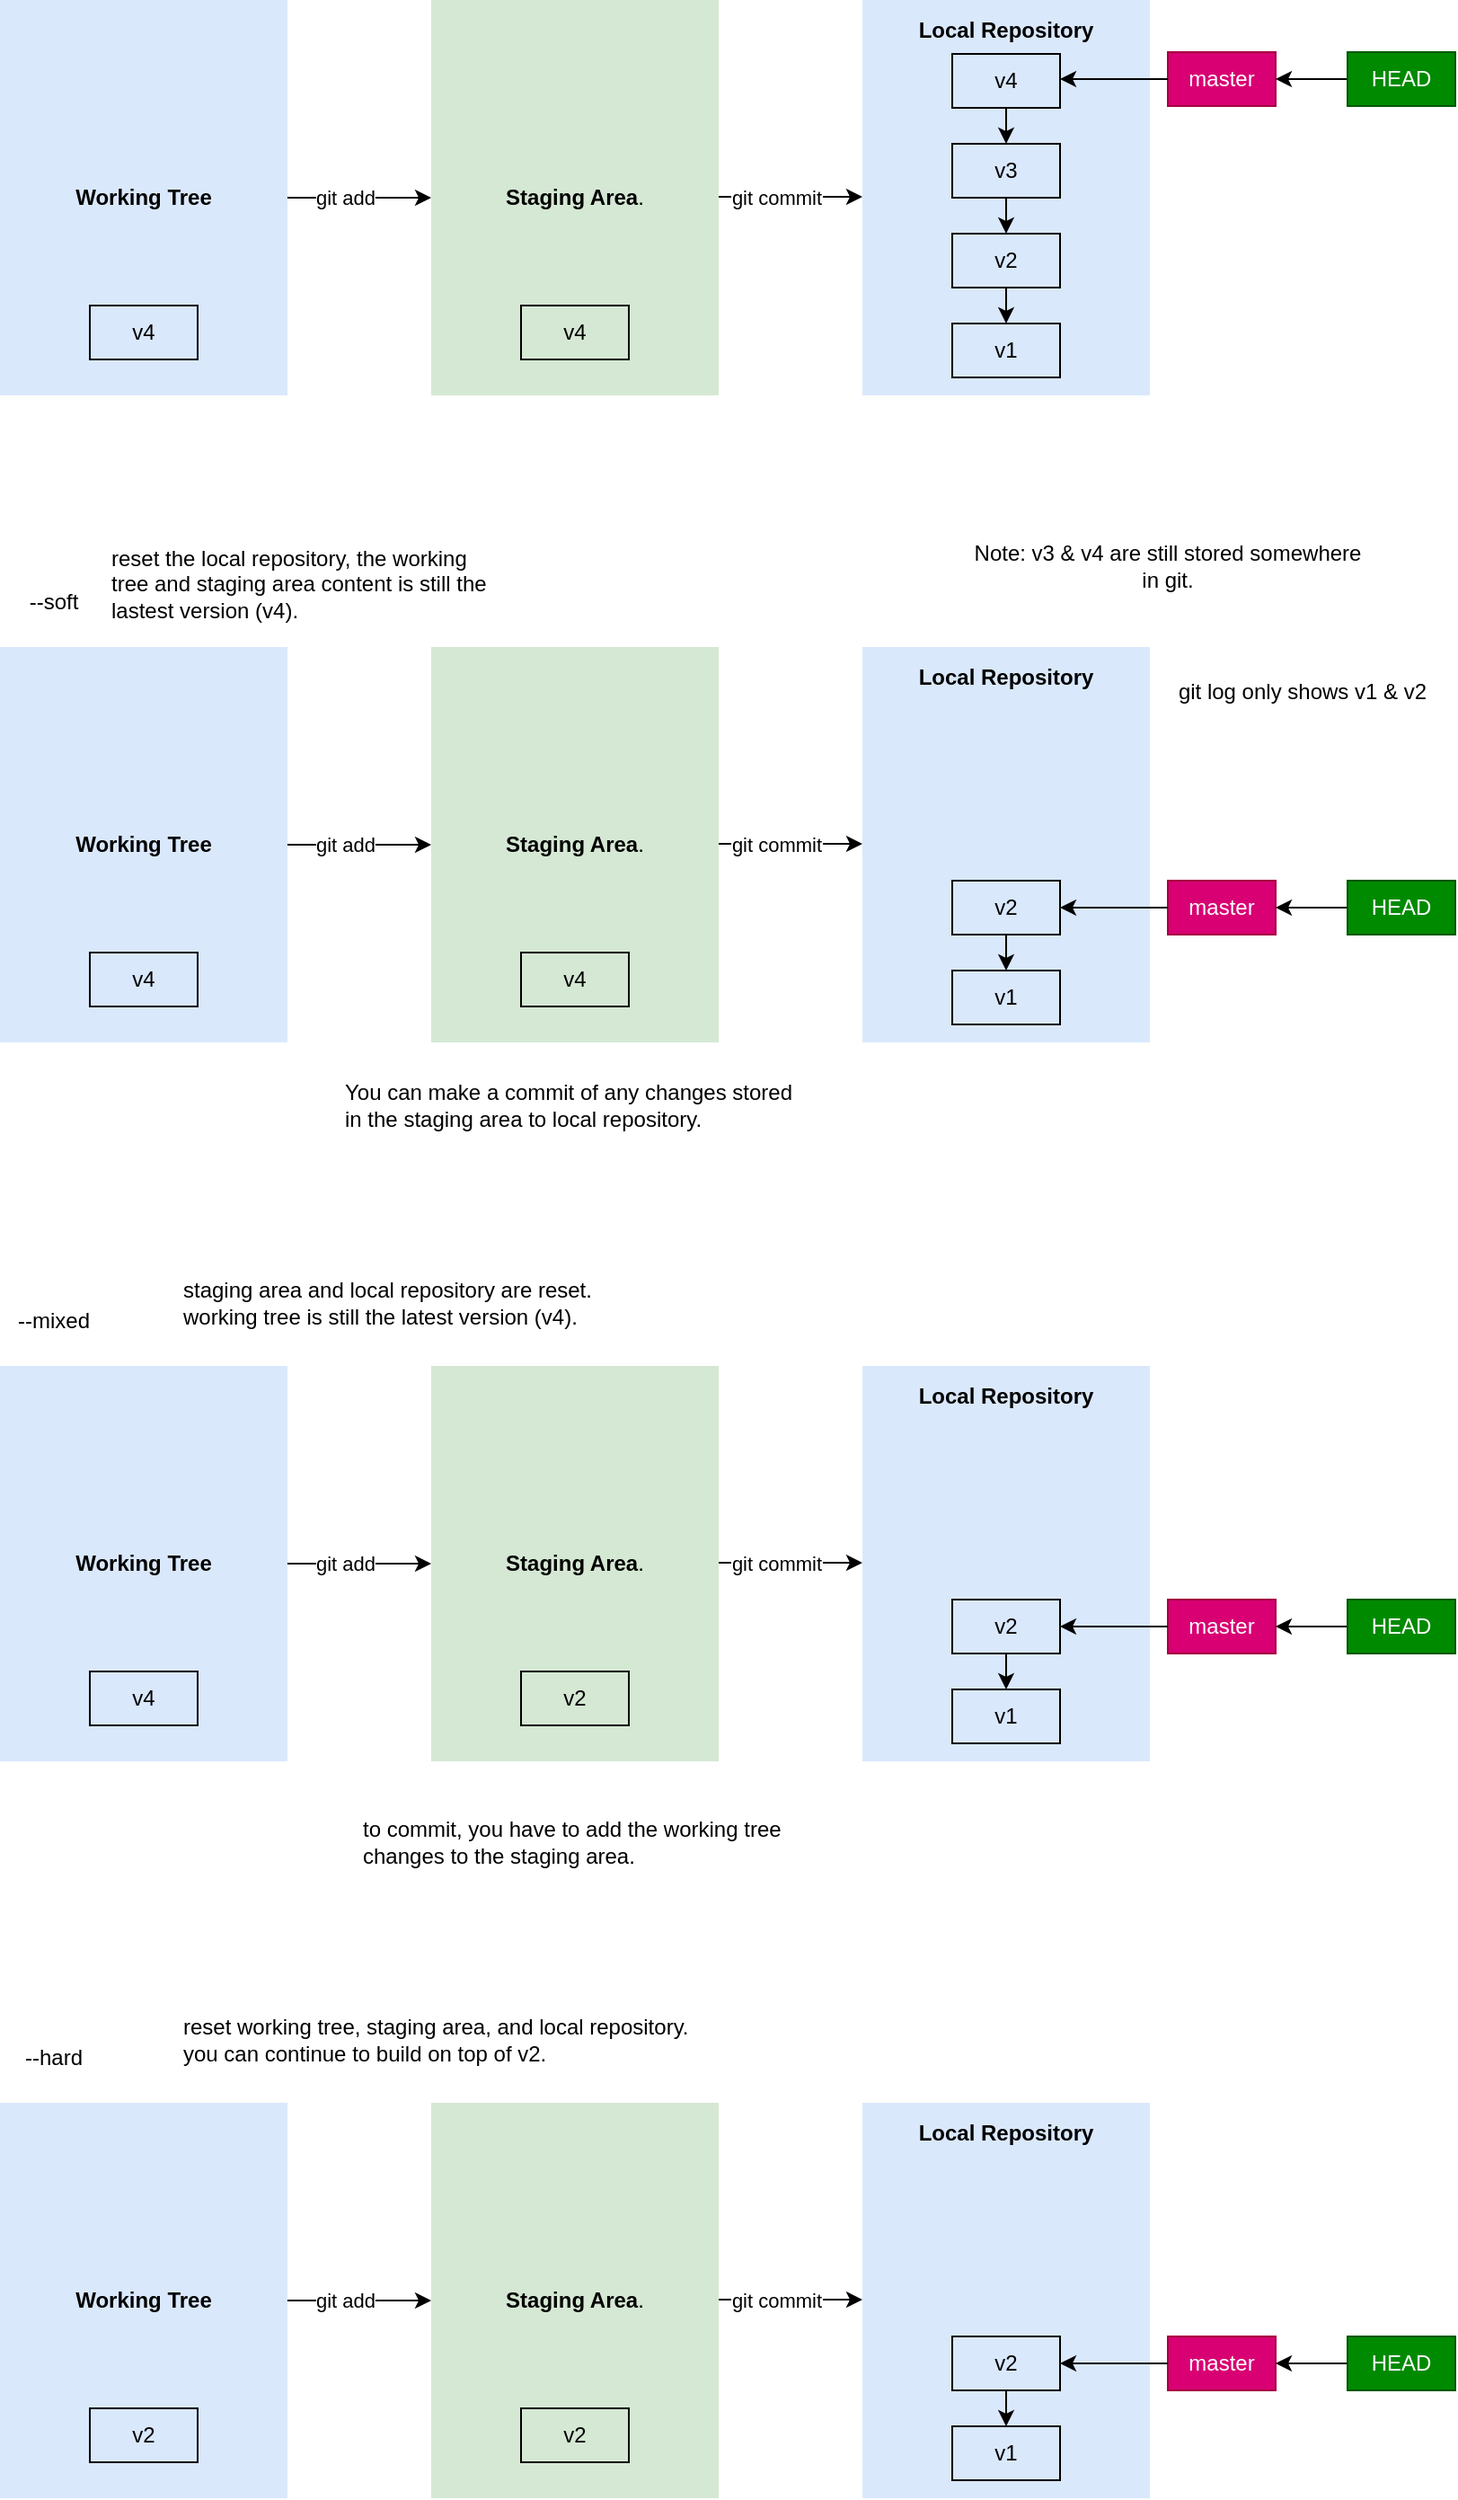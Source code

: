 <mxfile>
    <diagram id="qV998I7fnm2NeMckkrAr" name="Page-1">
        <mxGraphModel dx="1031" dy="941" grid="1" gridSize="10" guides="1" tooltips="1" connect="1" arrows="1" fold="1" page="1" pageScale="1" pageWidth="850" pageHeight="1100" math="0" shadow="0">
            <root>
                <mxCell id="0"/>
                <mxCell id="1" parent="0"/>
                <mxCell id="34" value="&lt;b&gt;Working Tree&lt;/b&gt;" style="rounded=0;whiteSpace=wrap;html=1;strokeColor=none;fillColor=#dae8fc;" vertex="1" parent="1">
                    <mxGeometry x="40" y="520" width="160" height="220" as="geometry"/>
                </mxCell>
                <mxCell id="35" value="&lt;b&gt;Staging Area&lt;/b&gt;&lt;span style=&quot;background-color: transparent;&quot;&gt;.&lt;/span&gt;" style="rounded=0;whiteSpace=wrap;html=1;fillColor=#d5e8d4;strokeColor=none;" vertex="1" parent="1">
                    <mxGeometry x="280" y="520" width="160" height="220" as="geometry"/>
                </mxCell>
                <mxCell id="36" value="&lt;b&gt;Local Repository&lt;/b&gt;&lt;div&gt;&lt;b&gt;&lt;br&gt;&lt;/b&gt;&lt;/div&gt;&lt;div&gt;&lt;b&gt;&lt;br&gt;&lt;/b&gt;&lt;/div&gt;&lt;div&gt;&lt;b&gt;&lt;br&gt;&lt;/b&gt;&lt;/div&gt;&lt;div&gt;&lt;b&gt;&lt;br&gt;&lt;/b&gt;&lt;/div&gt;&lt;div&gt;&lt;b&gt;&lt;br&gt;&lt;/b&gt;&lt;/div&gt;&lt;div&gt;&lt;b&gt;&lt;br&gt;&lt;/b&gt;&lt;/div&gt;&lt;div&gt;&lt;b&gt;&lt;br&gt;&lt;/b&gt;&lt;div&gt;&lt;br&gt;&lt;/div&gt;&lt;div&gt;&lt;br&gt;&lt;/div&gt;&lt;div&gt;&lt;br&gt;&lt;/div&gt;&lt;div&gt;&lt;br&gt;&lt;/div&gt;&lt;div&gt;&lt;br&gt;&lt;/div&gt;&lt;div&gt;&lt;br&gt;&lt;/div&gt;&lt;/div&gt;" style="rounded=0;whiteSpace=wrap;html=1;fillColor=#dae8fc;strokeColor=none;" vertex="1" parent="1">
                    <mxGeometry x="520" y="520" width="160" height="220" as="geometry"/>
                </mxCell>
                <mxCell id="37" value="" style="endArrow=classic;html=1;entryX=0;entryY=0.5;entryDx=0;entryDy=0;" edge="1" parent="1" target="35">
                    <mxGeometry width="50" height="50" relative="1" as="geometry">
                        <mxPoint x="200" y="630" as="sourcePoint"/>
                        <mxPoint x="250" y="580" as="targetPoint"/>
                    </mxGeometry>
                </mxCell>
                <mxCell id="38" value="git add" style="edgeLabel;html=1;align=center;verticalAlign=middle;resizable=0;points=[];" vertex="1" connectable="0" parent="37">
                    <mxGeometry x="-0.205" relative="1" as="geometry">
                        <mxPoint as="offset"/>
                    </mxGeometry>
                </mxCell>
                <mxCell id="39" value="" style="endArrow=classic;html=1;entryX=0;entryY=0.5;entryDx=0;entryDy=0;" edge="1" parent="1">
                    <mxGeometry width="50" height="50" relative="1" as="geometry">
                        <mxPoint x="440" y="629.5" as="sourcePoint"/>
                        <mxPoint x="520" y="629.5" as="targetPoint"/>
                    </mxGeometry>
                </mxCell>
                <mxCell id="40" value="git commit" style="edgeLabel;html=1;align=center;verticalAlign=middle;resizable=0;points=[];" vertex="1" connectable="0" parent="39">
                    <mxGeometry x="-0.205" relative="1" as="geometry">
                        <mxPoint as="offset"/>
                    </mxGeometry>
                </mxCell>
                <mxCell id="41" value="v1" style="text;html=1;align=center;verticalAlign=middle;whiteSpace=wrap;rounded=0;strokeColor=default;" vertex="1" parent="1">
                    <mxGeometry x="570" y="700" width="60" height="30" as="geometry"/>
                </mxCell>
                <mxCell id="42" value="master" style="text;html=1;align=center;verticalAlign=middle;whiteSpace=wrap;rounded=0;strokeColor=#A50040;fillColor=#d80073;fontColor=#ffffff;" vertex="1" parent="1">
                    <mxGeometry x="690" y="650" width="60" height="30" as="geometry"/>
                </mxCell>
                <mxCell id="43" style="edgeStyle=none;html=1;entryX=1;entryY=0.5;entryDx=0;entryDy=0;" edge="1" parent="1">
                    <mxGeometry relative="1" as="geometry">
                        <mxPoint x="690" y="665" as="sourcePoint"/>
                        <mxPoint x="630" y="665" as="targetPoint"/>
                        <Array as="points">
                            <mxPoint x="670" y="665"/>
                        </Array>
                    </mxGeometry>
                </mxCell>
                <mxCell id="44" style="edgeStyle=none;html=1;exitX=0;exitY=0.5;exitDx=0;exitDy=0;" edge="1" parent="1" source="45" target="42">
                    <mxGeometry relative="1" as="geometry"/>
                </mxCell>
                <mxCell id="45" value="HEAD" style="text;html=1;align=center;verticalAlign=middle;whiteSpace=wrap;rounded=0;strokeColor=#005700;fillColor=#008a00;fontColor=#ffffff;" vertex="1" parent="1">
                    <mxGeometry x="790" y="650" width="60" height="30" as="geometry"/>
                </mxCell>
                <mxCell id="46" value="v4" style="text;html=1;align=center;verticalAlign=middle;whiteSpace=wrap;rounded=0;strokeColor=default;" vertex="1" parent="1">
                    <mxGeometry x="90" y="690" width="60" height="30" as="geometry"/>
                </mxCell>
                <mxCell id="47" value="v4" style="text;html=1;align=center;verticalAlign=middle;whiteSpace=wrap;rounded=0;strokeColor=default;" vertex="1" parent="1">
                    <mxGeometry x="330" y="690" width="60" height="30" as="geometry"/>
                </mxCell>
                <mxCell id="48" style="edgeStyle=none;html=1;exitX=0.5;exitY=1;exitDx=0;exitDy=0;entryX=0.5;entryY=0;entryDx=0;entryDy=0;" edge="1" parent="1" source="49" target="41">
                    <mxGeometry relative="1" as="geometry"/>
                </mxCell>
                <mxCell id="49" value="v2" style="text;html=1;align=center;verticalAlign=middle;whiteSpace=wrap;rounded=0;strokeColor=default;" vertex="1" parent="1">
                    <mxGeometry x="570" y="650" width="60" height="30" as="geometry"/>
                </mxCell>
                <mxCell id="58" value="" style="group" vertex="1" connectable="0" parent="1">
                    <mxGeometry x="40" y="160" width="810" height="220" as="geometry"/>
                </mxCell>
                <mxCell id="3" value="&lt;b&gt;Working Tree&lt;/b&gt;" style="rounded=0;whiteSpace=wrap;html=1;strokeColor=none;fillColor=#dae8fc;" parent="58" vertex="1">
                    <mxGeometry width="160" height="220" as="geometry"/>
                </mxCell>
                <mxCell id="4" value="&lt;b&gt;Staging Area&lt;/b&gt;&lt;span style=&quot;background-color: transparent;&quot;&gt;.&lt;/span&gt;" style="rounded=0;whiteSpace=wrap;html=1;fillColor=#d5e8d4;strokeColor=none;" parent="58" vertex="1">
                    <mxGeometry x="240" width="160" height="220" as="geometry"/>
                </mxCell>
                <mxCell id="5" value="&lt;b&gt;Local Repository&lt;/b&gt;&lt;div&gt;&lt;b&gt;&lt;br&gt;&lt;/b&gt;&lt;/div&gt;&lt;div&gt;&lt;b&gt;&lt;br&gt;&lt;/b&gt;&lt;/div&gt;&lt;div&gt;&lt;b&gt;&lt;br&gt;&lt;/b&gt;&lt;/div&gt;&lt;div&gt;&lt;b&gt;&lt;br&gt;&lt;/b&gt;&lt;/div&gt;&lt;div&gt;&lt;b&gt;&lt;br&gt;&lt;/b&gt;&lt;/div&gt;&lt;div&gt;&lt;b&gt;&lt;br&gt;&lt;/b&gt;&lt;/div&gt;&lt;div&gt;&lt;b&gt;&lt;br&gt;&lt;/b&gt;&lt;div&gt;&lt;br&gt;&lt;/div&gt;&lt;div&gt;&lt;br&gt;&lt;/div&gt;&lt;div&gt;&lt;br&gt;&lt;/div&gt;&lt;div&gt;&lt;br&gt;&lt;/div&gt;&lt;div&gt;&lt;br&gt;&lt;/div&gt;&lt;div&gt;&lt;br&gt;&lt;/div&gt;&lt;/div&gt;" style="rounded=0;whiteSpace=wrap;html=1;fillColor=#dae8fc;strokeColor=none;" parent="58" vertex="1">
                    <mxGeometry x="480" width="160" height="220" as="geometry"/>
                </mxCell>
                <mxCell id="7" value="" style="endArrow=classic;html=1;entryX=0;entryY=0.5;entryDx=0;entryDy=0;" parent="58" target="4" edge="1">
                    <mxGeometry width="50" height="50" relative="1" as="geometry">
                        <mxPoint x="160" y="110" as="sourcePoint"/>
                        <mxPoint x="210" y="60" as="targetPoint"/>
                    </mxGeometry>
                </mxCell>
                <mxCell id="8" value="git add" style="edgeLabel;html=1;align=center;verticalAlign=middle;resizable=0;points=[];" parent="7" vertex="1" connectable="0">
                    <mxGeometry x="-0.205" relative="1" as="geometry">
                        <mxPoint as="offset"/>
                    </mxGeometry>
                </mxCell>
                <mxCell id="10" value="" style="endArrow=classic;html=1;entryX=0;entryY=0.5;entryDx=0;entryDy=0;" parent="58" edge="1">
                    <mxGeometry width="50" height="50" relative="1" as="geometry">
                        <mxPoint x="400" y="109.5" as="sourcePoint"/>
                        <mxPoint x="480" y="109.5" as="targetPoint"/>
                    </mxGeometry>
                </mxCell>
                <mxCell id="11" value="git commit" style="edgeLabel;html=1;align=center;verticalAlign=middle;resizable=0;points=[];" parent="10" vertex="1" connectable="0">
                    <mxGeometry x="-0.205" relative="1" as="geometry">
                        <mxPoint as="offset"/>
                    </mxGeometry>
                </mxCell>
                <mxCell id="13" value="v1" style="text;html=1;align=center;verticalAlign=middle;whiteSpace=wrap;rounded=0;strokeColor=default;" parent="58" vertex="1">
                    <mxGeometry x="530" y="180" width="60" height="30" as="geometry"/>
                </mxCell>
                <mxCell id="22" value="master" style="text;html=1;align=center;verticalAlign=middle;whiteSpace=wrap;rounded=0;strokeColor=#A50040;fillColor=#d80073;fontColor=#ffffff;" parent="58" vertex="1">
                    <mxGeometry x="650" y="29" width="60" height="30" as="geometry"/>
                </mxCell>
                <mxCell id="23" style="edgeStyle=none;html=1;entryX=1;entryY=0.5;entryDx=0;entryDy=0;" parent="58" edge="1">
                    <mxGeometry relative="1" as="geometry">
                        <mxPoint x="650" y="44" as="sourcePoint"/>
                        <mxPoint x="590" y="44" as="targetPoint"/>
                        <Array as="points">
                            <mxPoint x="630" y="44"/>
                        </Array>
                    </mxGeometry>
                </mxCell>
                <mxCell id="25" style="edgeStyle=none;html=1;exitX=0;exitY=0.5;exitDx=0;exitDy=0;" edge="1" parent="58" source="24" target="22">
                    <mxGeometry relative="1" as="geometry"/>
                </mxCell>
                <mxCell id="24" value="HEAD" style="text;html=1;align=center;verticalAlign=middle;whiteSpace=wrap;rounded=0;strokeColor=#005700;fillColor=#008a00;fontColor=#ffffff;" vertex="1" parent="58">
                    <mxGeometry x="750" y="29" width="60" height="30" as="geometry"/>
                </mxCell>
                <mxCell id="26" value="v4" style="text;html=1;align=center;verticalAlign=middle;whiteSpace=wrap;rounded=0;strokeColor=default;" vertex="1" parent="58">
                    <mxGeometry x="50" y="170" width="60" height="30" as="geometry"/>
                </mxCell>
                <mxCell id="27" value="v4" style="text;html=1;align=center;verticalAlign=middle;whiteSpace=wrap;rounded=0;strokeColor=default;" vertex="1" parent="58">
                    <mxGeometry x="290" y="170" width="60" height="30" as="geometry"/>
                </mxCell>
                <mxCell id="29" style="edgeStyle=none;html=1;exitX=0.5;exitY=1;exitDx=0;exitDy=0;entryX=0.5;entryY=0;entryDx=0;entryDy=0;" edge="1" parent="58" source="28" target="13">
                    <mxGeometry relative="1" as="geometry"/>
                </mxCell>
                <mxCell id="28" value="v2" style="text;html=1;align=center;verticalAlign=middle;whiteSpace=wrap;rounded=0;strokeColor=default;" vertex="1" parent="58">
                    <mxGeometry x="530" y="130" width="60" height="30" as="geometry"/>
                </mxCell>
                <mxCell id="31" style="edgeStyle=none;html=1;exitX=0.5;exitY=1;exitDx=0;exitDy=0;" edge="1" parent="58" source="30" target="28">
                    <mxGeometry relative="1" as="geometry"/>
                </mxCell>
                <mxCell id="30" value="v3" style="text;html=1;align=center;verticalAlign=middle;whiteSpace=wrap;rounded=0;strokeColor=default;" vertex="1" parent="58">
                    <mxGeometry x="530" y="80" width="60" height="30" as="geometry"/>
                </mxCell>
                <mxCell id="33" style="edgeStyle=none;html=1;exitX=0.5;exitY=1;exitDx=0;exitDy=0;entryX=0.5;entryY=0;entryDx=0;entryDy=0;" edge="1" parent="58" source="32" target="30">
                    <mxGeometry relative="1" as="geometry"/>
                </mxCell>
                <mxCell id="32" value="v4" style="text;html=1;align=center;verticalAlign=middle;whiteSpace=wrap;rounded=0;strokeColor=default;" vertex="1" parent="58">
                    <mxGeometry x="530" y="30" width="60" height="30" as="geometry"/>
                </mxCell>
                <mxCell id="59" value="--soft" style="text;html=1;align=center;verticalAlign=middle;whiteSpace=wrap;rounded=0;" vertex="1" parent="1">
                    <mxGeometry x="40" y="480" width="60" height="30" as="geometry"/>
                </mxCell>
                <mxCell id="60" value="git log only shows v1 &amp;amp; v2" style="text;html=1;align=center;verticalAlign=middle;whiteSpace=wrap;rounded=0;" vertex="1" parent="1">
                    <mxGeometry x="690" y="530" width="150" height="30" as="geometry"/>
                </mxCell>
                <mxCell id="61" value="&lt;b&gt;Working Tree&lt;/b&gt;" style="rounded=0;whiteSpace=wrap;html=1;strokeColor=none;fillColor=#dae8fc;" vertex="1" parent="1">
                    <mxGeometry x="40" y="920" width="160" height="220" as="geometry"/>
                </mxCell>
                <mxCell id="62" value="&lt;b&gt;Staging Area&lt;/b&gt;&lt;span style=&quot;background-color: transparent;&quot;&gt;.&lt;/span&gt;" style="rounded=0;whiteSpace=wrap;html=1;fillColor=#d5e8d4;strokeColor=none;" vertex="1" parent="1">
                    <mxGeometry x="280" y="920" width="160" height="220" as="geometry"/>
                </mxCell>
                <mxCell id="63" value="&lt;b&gt;Local Repository&lt;/b&gt;&lt;div&gt;&lt;b&gt;&lt;br&gt;&lt;/b&gt;&lt;/div&gt;&lt;div&gt;&lt;b&gt;&lt;br&gt;&lt;/b&gt;&lt;/div&gt;&lt;div&gt;&lt;b&gt;&lt;br&gt;&lt;/b&gt;&lt;/div&gt;&lt;div&gt;&lt;b&gt;&lt;br&gt;&lt;/b&gt;&lt;/div&gt;&lt;div&gt;&lt;b&gt;&lt;br&gt;&lt;/b&gt;&lt;/div&gt;&lt;div&gt;&lt;b&gt;&lt;br&gt;&lt;/b&gt;&lt;/div&gt;&lt;div&gt;&lt;b&gt;&lt;br&gt;&lt;/b&gt;&lt;div&gt;&lt;br&gt;&lt;/div&gt;&lt;div&gt;&lt;br&gt;&lt;/div&gt;&lt;div&gt;&lt;br&gt;&lt;/div&gt;&lt;div&gt;&lt;br&gt;&lt;/div&gt;&lt;div&gt;&lt;br&gt;&lt;/div&gt;&lt;div&gt;&lt;br&gt;&lt;/div&gt;&lt;/div&gt;" style="rounded=0;whiteSpace=wrap;html=1;fillColor=#dae8fc;strokeColor=none;" vertex="1" parent="1">
                    <mxGeometry x="520" y="920" width="160" height="220" as="geometry"/>
                </mxCell>
                <mxCell id="64" value="" style="endArrow=classic;html=1;entryX=0;entryY=0.5;entryDx=0;entryDy=0;" edge="1" parent="1" target="62">
                    <mxGeometry width="50" height="50" relative="1" as="geometry">
                        <mxPoint x="200" y="1030" as="sourcePoint"/>
                        <mxPoint x="250" y="980" as="targetPoint"/>
                    </mxGeometry>
                </mxCell>
                <mxCell id="65" value="git add" style="edgeLabel;html=1;align=center;verticalAlign=middle;resizable=0;points=[];" vertex="1" connectable="0" parent="64">
                    <mxGeometry x="-0.205" relative="1" as="geometry">
                        <mxPoint as="offset"/>
                    </mxGeometry>
                </mxCell>
                <mxCell id="66" value="" style="endArrow=classic;html=1;entryX=0;entryY=0.5;entryDx=0;entryDy=0;" edge="1" parent="1">
                    <mxGeometry width="50" height="50" relative="1" as="geometry">
                        <mxPoint x="440" y="1029.5" as="sourcePoint"/>
                        <mxPoint x="520" y="1029.5" as="targetPoint"/>
                    </mxGeometry>
                </mxCell>
                <mxCell id="67" value="git commit" style="edgeLabel;html=1;align=center;verticalAlign=middle;resizable=0;points=[];" vertex="1" connectable="0" parent="66">
                    <mxGeometry x="-0.205" relative="1" as="geometry">
                        <mxPoint as="offset"/>
                    </mxGeometry>
                </mxCell>
                <mxCell id="68" value="v1" style="text;html=1;align=center;verticalAlign=middle;whiteSpace=wrap;rounded=0;strokeColor=default;" vertex="1" parent="1">
                    <mxGeometry x="570" y="1100" width="60" height="30" as="geometry"/>
                </mxCell>
                <mxCell id="69" value="master" style="text;html=1;align=center;verticalAlign=middle;whiteSpace=wrap;rounded=0;strokeColor=#A50040;fillColor=#d80073;fontColor=#ffffff;" vertex="1" parent="1">
                    <mxGeometry x="690" y="1050" width="60" height="30" as="geometry"/>
                </mxCell>
                <mxCell id="70" style="edgeStyle=none;html=1;entryX=1;entryY=0.5;entryDx=0;entryDy=0;" edge="1" parent="1">
                    <mxGeometry relative="1" as="geometry">
                        <mxPoint x="690" y="1065" as="sourcePoint"/>
                        <mxPoint x="630" y="1065" as="targetPoint"/>
                        <Array as="points">
                            <mxPoint x="670" y="1065"/>
                        </Array>
                    </mxGeometry>
                </mxCell>
                <mxCell id="71" style="edgeStyle=none;html=1;exitX=0;exitY=0.5;exitDx=0;exitDy=0;" edge="1" parent="1" source="72" target="69">
                    <mxGeometry relative="1" as="geometry"/>
                </mxCell>
                <mxCell id="72" value="HEAD" style="text;html=1;align=center;verticalAlign=middle;whiteSpace=wrap;rounded=0;strokeColor=#005700;fillColor=#008a00;fontColor=#ffffff;" vertex="1" parent="1">
                    <mxGeometry x="790" y="1050" width="60" height="30" as="geometry"/>
                </mxCell>
                <mxCell id="73" value="v4" style="text;html=1;align=center;verticalAlign=middle;whiteSpace=wrap;rounded=0;strokeColor=default;" vertex="1" parent="1">
                    <mxGeometry x="90" y="1090" width="60" height="30" as="geometry"/>
                </mxCell>
                <mxCell id="74" value="v2" style="text;html=1;align=center;verticalAlign=middle;whiteSpace=wrap;rounded=0;strokeColor=default;" vertex="1" parent="1">
                    <mxGeometry x="330" y="1090" width="60" height="30" as="geometry"/>
                </mxCell>
                <mxCell id="75" style="edgeStyle=none;html=1;exitX=0.5;exitY=1;exitDx=0;exitDy=0;entryX=0.5;entryY=0;entryDx=0;entryDy=0;" edge="1" parent="1" source="76" target="68">
                    <mxGeometry relative="1" as="geometry"/>
                </mxCell>
                <mxCell id="76" value="v2" style="text;html=1;align=center;verticalAlign=middle;whiteSpace=wrap;rounded=0;strokeColor=default;" vertex="1" parent="1">
                    <mxGeometry x="570" y="1050" width="60" height="30" as="geometry"/>
                </mxCell>
                <mxCell id="77" value="--mixed" style="text;html=1;align=center;verticalAlign=middle;whiteSpace=wrap;rounded=0;" vertex="1" parent="1">
                    <mxGeometry x="40" y="880" width="60" height="30" as="geometry"/>
                </mxCell>
                <mxCell id="78" value="Note: v3 &amp;amp; v4 are still stored somewhere in git." style="text;html=1;align=center;verticalAlign=middle;whiteSpace=wrap;rounded=0;" vertex="1" parent="1">
                    <mxGeometry x="580" y="460" width="220" height="30" as="geometry"/>
                </mxCell>
                <mxCell id="79" value="reset the local repository, the working tree and staging area content is still the lastest version (v4)." style="text;html=1;align=left;verticalAlign=middle;whiteSpace=wrap;rounded=0;" vertex="1" parent="1">
                    <mxGeometry x="100" y="470" width="220" height="30" as="geometry"/>
                </mxCell>
                <mxCell id="80" value="staging area and local repository are reset.&amp;nbsp;&lt;div&gt;working tree is still the latest version (v4).&lt;/div&gt;" style="text;html=1;align=left;verticalAlign=middle;whiteSpace=wrap;rounded=0;" vertex="1" parent="1">
                    <mxGeometry x="140" y="870" width="260" height="30" as="geometry"/>
                </mxCell>
                <mxCell id="81" value="to commit, you have to add the working tree changes to the staging area." style="text;html=1;align=left;verticalAlign=middle;whiteSpace=wrap;rounded=0;" vertex="1" parent="1">
                    <mxGeometry x="240" y="1170" width="260" height="30" as="geometry"/>
                </mxCell>
                <mxCell id="82" value="You can make a commit of any changes stored in the staging area to local repository." style="text;html=1;align=left;verticalAlign=middle;whiteSpace=wrap;rounded=0;" vertex="1" parent="1">
                    <mxGeometry x="230" y="760" width="260" height="30" as="geometry"/>
                </mxCell>
                <mxCell id="83" value="&lt;b&gt;Working Tree&lt;/b&gt;" style="rounded=0;whiteSpace=wrap;html=1;strokeColor=none;fillColor=#dae8fc;" vertex="1" parent="1">
                    <mxGeometry x="40" y="1330" width="160" height="220" as="geometry"/>
                </mxCell>
                <mxCell id="84" value="&lt;b&gt;Staging Area&lt;/b&gt;&lt;span style=&quot;background-color: transparent;&quot;&gt;.&lt;/span&gt;" style="rounded=0;whiteSpace=wrap;html=1;fillColor=#d5e8d4;strokeColor=none;" vertex="1" parent="1">
                    <mxGeometry x="280" y="1330" width="160" height="220" as="geometry"/>
                </mxCell>
                <mxCell id="85" value="&lt;b&gt;Local Repository&lt;/b&gt;&lt;div&gt;&lt;b&gt;&lt;br&gt;&lt;/b&gt;&lt;/div&gt;&lt;div&gt;&lt;b&gt;&lt;br&gt;&lt;/b&gt;&lt;/div&gt;&lt;div&gt;&lt;b&gt;&lt;br&gt;&lt;/b&gt;&lt;/div&gt;&lt;div&gt;&lt;b&gt;&lt;br&gt;&lt;/b&gt;&lt;/div&gt;&lt;div&gt;&lt;b&gt;&lt;br&gt;&lt;/b&gt;&lt;/div&gt;&lt;div&gt;&lt;b&gt;&lt;br&gt;&lt;/b&gt;&lt;/div&gt;&lt;div&gt;&lt;b&gt;&lt;br&gt;&lt;/b&gt;&lt;div&gt;&lt;br&gt;&lt;/div&gt;&lt;div&gt;&lt;br&gt;&lt;/div&gt;&lt;div&gt;&lt;br&gt;&lt;/div&gt;&lt;div&gt;&lt;br&gt;&lt;/div&gt;&lt;div&gt;&lt;br&gt;&lt;/div&gt;&lt;div&gt;&lt;br&gt;&lt;/div&gt;&lt;/div&gt;" style="rounded=0;whiteSpace=wrap;html=1;fillColor=#dae8fc;strokeColor=none;" vertex="1" parent="1">
                    <mxGeometry x="520" y="1330" width="160" height="220" as="geometry"/>
                </mxCell>
                <mxCell id="86" value="" style="endArrow=classic;html=1;entryX=0;entryY=0.5;entryDx=0;entryDy=0;" edge="1" parent="1" target="84">
                    <mxGeometry width="50" height="50" relative="1" as="geometry">
                        <mxPoint x="200" y="1440" as="sourcePoint"/>
                        <mxPoint x="250" y="1390" as="targetPoint"/>
                    </mxGeometry>
                </mxCell>
                <mxCell id="87" value="git add" style="edgeLabel;html=1;align=center;verticalAlign=middle;resizable=0;points=[];" vertex="1" connectable="0" parent="86">
                    <mxGeometry x="-0.205" relative="1" as="geometry">
                        <mxPoint as="offset"/>
                    </mxGeometry>
                </mxCell>
                <mxCell id="88" value="" style="endArrow=classic;html=1;entryX=0;entryY=0.5;entryDx=0;entryDy=0;" edge="1" parent="1">
                    <mxGeometry width="50" height="50" relative="1" as="geometry">
                        <mxPoint x="440" y="1439.5" as="sourcePoint"/>
                        <mxPoint x="520" y="1439.5" as="targetPoint"/>
                    </mxGeometry>
                </mxCell>
                <mxCell id="89" value="git commit" style="edgeLabel;html=1;align=center;verticalAlign=middle;resizable=0;points=[];" vertex="1" connectable="0" parent="88">
                    <mxGeometry x="-0.205" relative="1" as="geometry">
                        <mxPoint as="offset"/>
                    </mxGeometry>
                </mxCell>
                <mxCell id="90" value="v1" style="text;html=1;align=center;verticalAlign=middle;whiteSpace=wrap;rounded=0;strokeColor=default;" vertex="1" parent="1">
                    <mxGeometry x="570" y="1510" width="60" height="30" as="geometry"/>
                </mxCell>
                <mxCell id="91" value="master" style="text;html=1;align=center;verticalAlign=middle;whiteSpace=wrap;rounded=0;strokeColor=#A50040;fillColor=#d80073;fontColor=#ffffff;" vertex="1" parent="1">
                    <mxGeometry x="690" y="1460" width="60" height="30" as="geometry"/>
                </mxCell>
                <mxCell id="92" style="edgeStyle=none;html=1;entryX=1;entryY=0.5;entryDx=0;entryDy=0;" edge="1" parent="1">
                    <mxGeometry relative="1" as="geometry">
                        <mxPoint x="690" y="1475" as="sourcePoint"/>
                        <mxPoint x="630" y="1475" as="targetPoint"/>
                        <Array as="points">
                            <mxPoint x="670" y="1475"/>
                        </Array>
                    </mxGeometry>
                </mxCell>
                <mxCell id="93" style="edgeStyle=none;html=1;exitX=0;exitY=0.5;exitDx=0;exitDy=0;" edge="1" parent="1" source="94" target="91">
                    <mxGeometry relative="1" as="geometry"/>
                </mxCell>
                <mxCell id="94" value="HEAD" style="text;html=1;align=center;verticalAlign=middle;whiteSpace=wrap;rounded=0;strokeColor=#005700;fillColor=#008a00;fontColor=#ffffff;" vertex="1" parent="1">
                    <mxGeometry x="790" y="1460" width="60" height="30" as="geometry"/>
                </mxCell>
                <mxCell id="95" value="v2" style="text;html=1;align=center;verticalAlign=middle;whiteSpace=wrap;rounded=0;strokeColor=default;" vertex="1" parent="1">
                    <mxGeometry x="90" y="1500" width="60" height="30" as="geometry"/>
                </mxCell>
                <mxCell id="96" value="v2" style="text;html=1;align=center;verticalAlign=middle;whiteSpace=wrap;rounded=0;strokeColor=default;" vertex="1" parent="1">
                    <mxGeometry x="330" y="1500" width="60" height="30" as="geometry"/>
                </mxCell>
                <mxCell id="97" style="edgeStyle=none;html=1;exitX=0.5;exitY=1;exitDx=0;exitDy=0;entryX=0.5;entryY=0;entryDx=0;entryDy=0;" edge="1" parent="1" source="98" target="90">
                    <mxGeometry relative="1" as="geometry"/>
                </mxCell>
                <mxCell id="98" value="v2" style="text;html=1;align=center;verticalAlign=middle;whiteSpace=wrap;rounded=0;strokeColor=default;" vertex="1" parent="1">
                    <mxGeometry x="570" y="1460" width="60" height="30" as="geometry"/>
                </mxCell>
                <mxCell id="99" value="--hard" style="text;html=1;align=center;verticalAlign=middle;whiteSpace=wrap;rounded=0;" vertex="1" parent="1">
                    <mxGeometry x="40" y="1290" width="60" height="30" as="geometry"/>
                </mxCell>
                <mxCell id="100" value="reset working tree, staging area, and local repository.&lt;div&gt;you can continue to build on top of v2.&lt;/div&gt;" style="text;html=1;align=left;verticalAlign=middle;whiteSpace=wrap;rounded=0;" vertex="1" parent="1">
                    <mxGeometry x="140" y="1280" width="330" height="30" as="geometry"/>
                </mxCell>
            </root>
        </mxGraphModel>
    </diagram>
</mxfile>